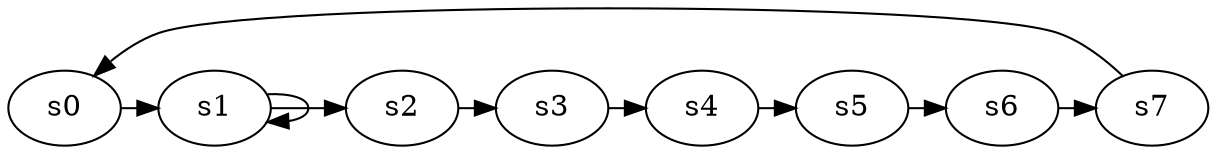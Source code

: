 digraph game_0512_cycle_8 {
    s0 [name="s0", player=1];
    s1 [name="s1", player=0];
    s2 [name="s2", player=1];
    s3 [name="s3", player=1];
    s4 [name="s4", player=1];
    s5 [name="s5", player=1];
    s6 [name="s6", player=0, target=1];
    s7 [name="s7", player=1, target=1];

    s0 -> s1 [constraint="time % 2 == 1"];
    s1 -> s2 [constraint="time % 6 == 2"];
    s2 -> s3 [constraint="time % 5 == 3 || time % 5 == 0"];
    s3 -> s4 [constraint="time % 2 == 0"];
    s4 -> s5 [constraint="time % 2 == 0 && !(time % 3 == 0)"];
    s5 -> s6 [constraint="time == 2 || time == 3 || time == 13"];
    s6 -> s7 [constraint="time % 2 == 0 && !(time % 5 == 0)"];
    s7 -> s0 [constraint="time % 5 == 2"];
    s1 -> s1 [constraint="time % 2 == 0"];
}
